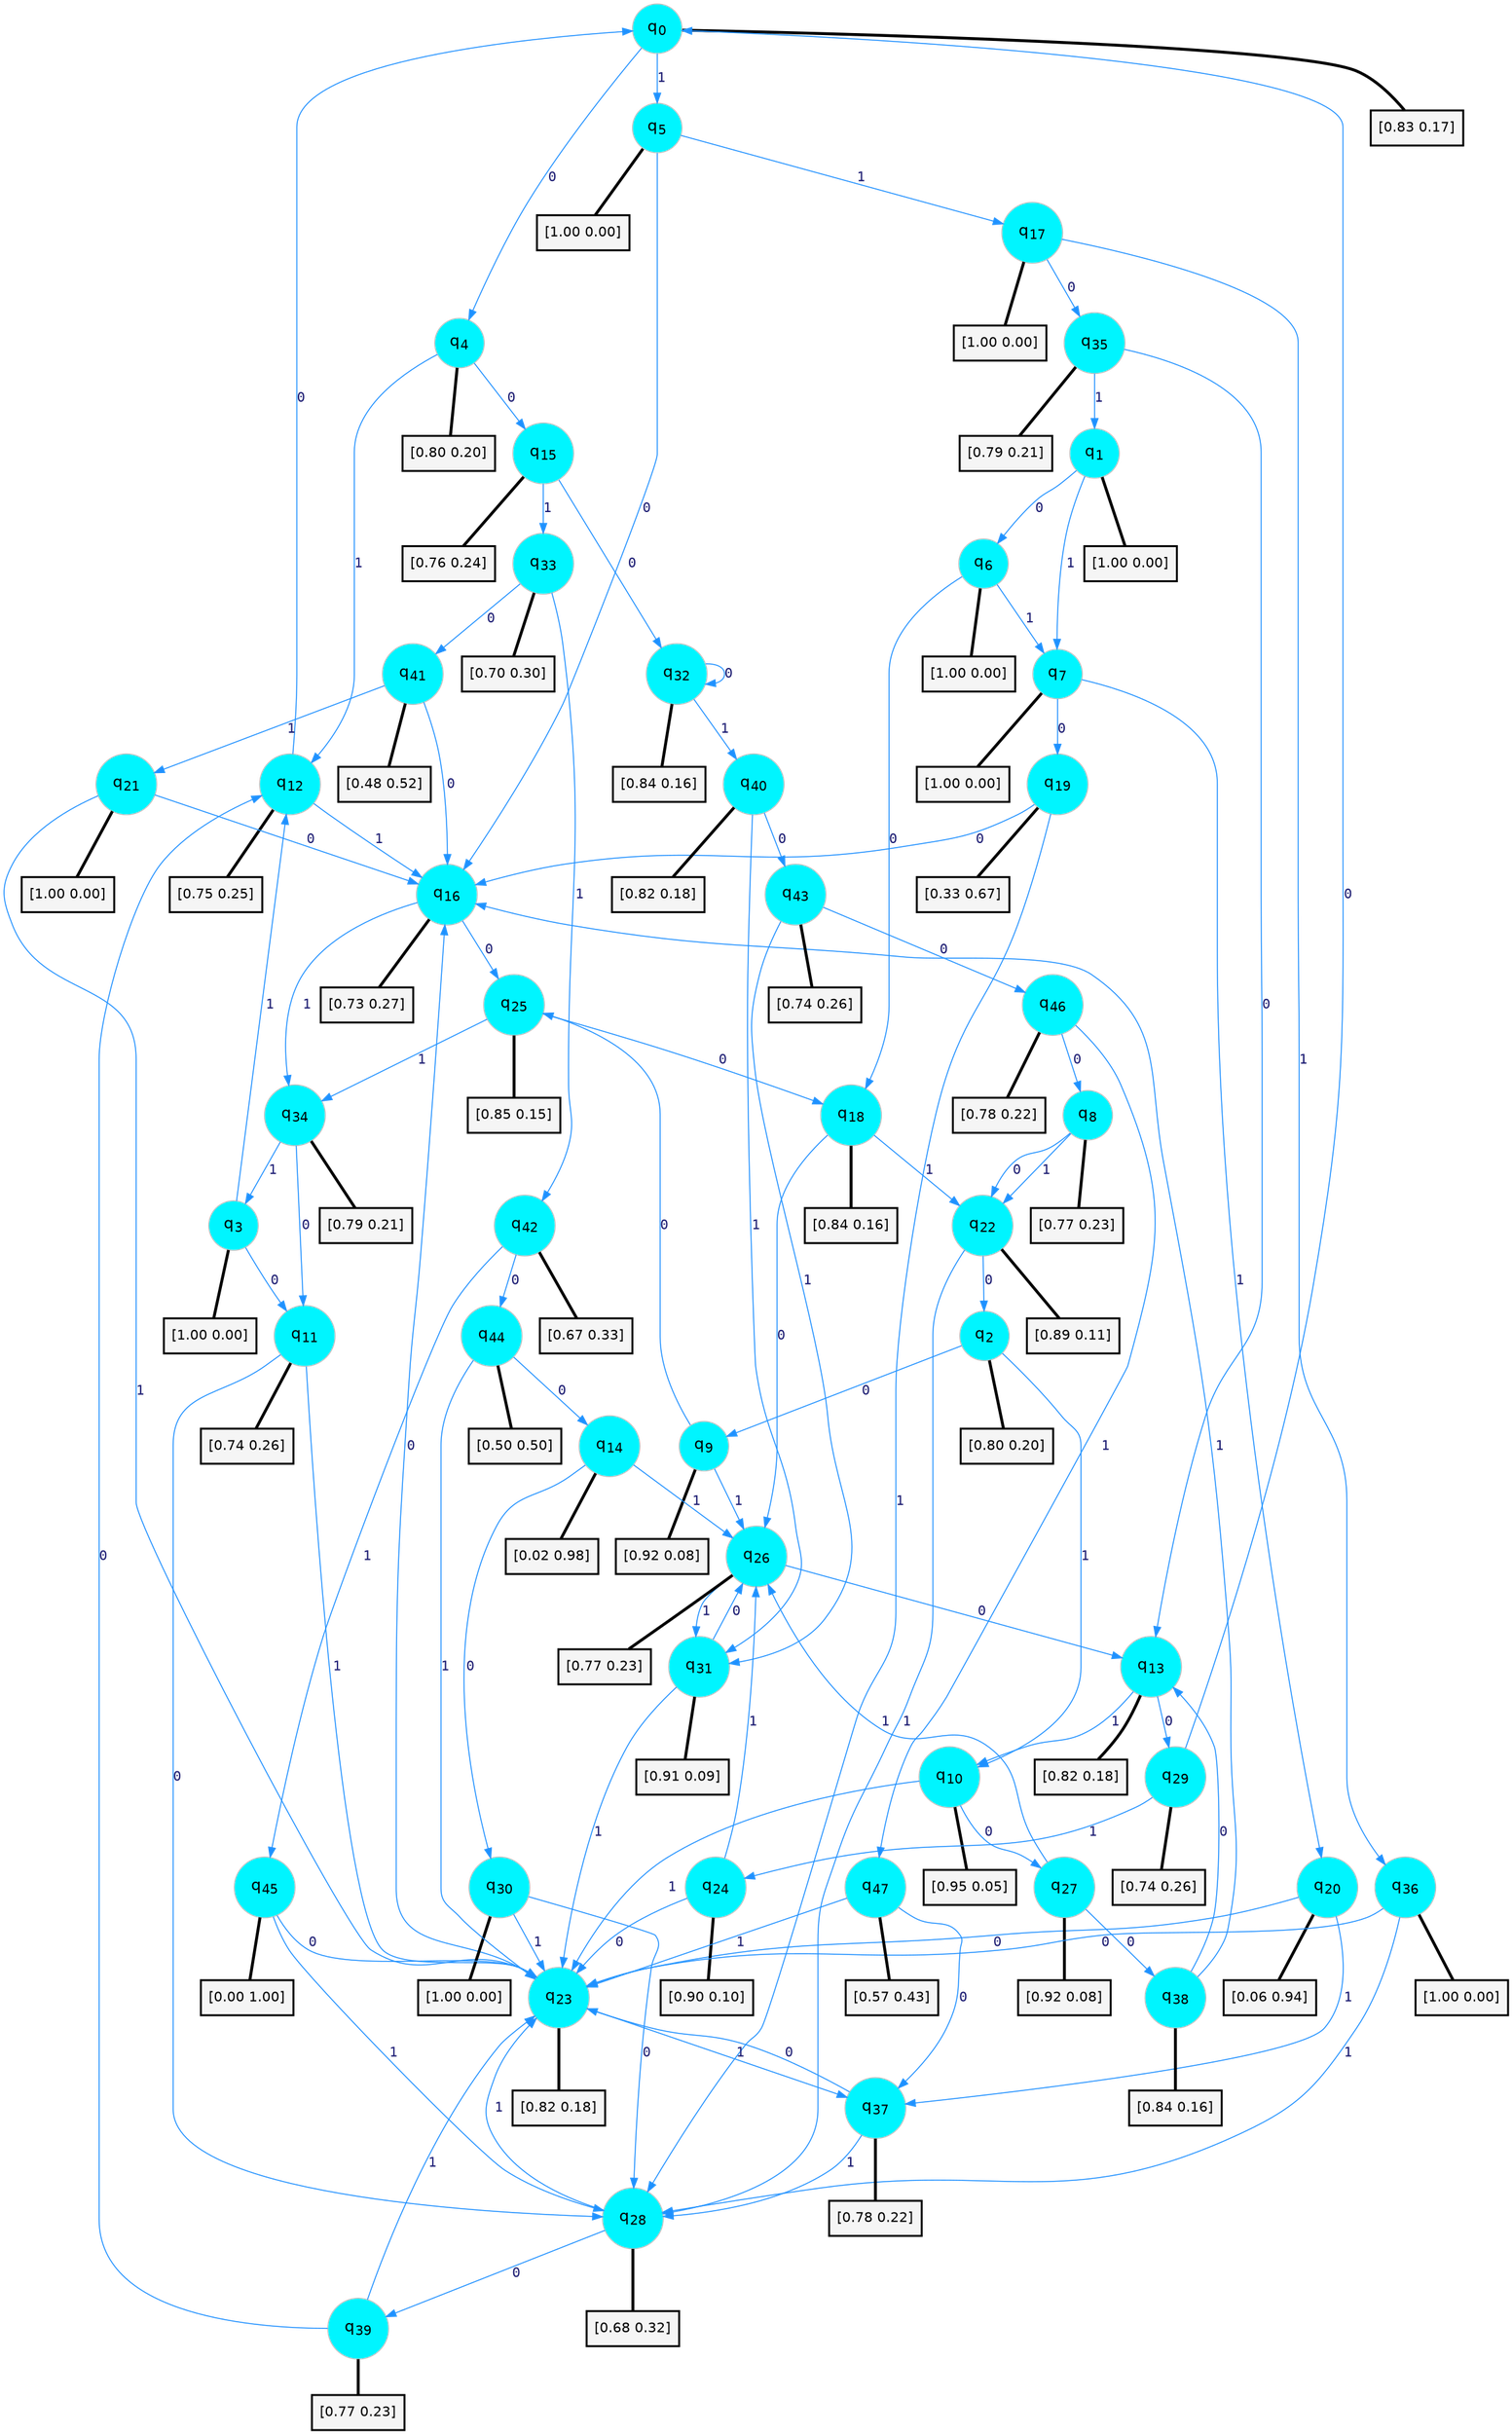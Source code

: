 digraph G {
graph [
bgcolor=transparent, dpi=300, rankdir=TD, size="40,25"];
node [
color=gray, fillcolor=turquoise1, fontcolor=black, fontname=Helvetica, fontsize=16, fontweight=bold, shape=circle, style=filled];
edge [
arrowsize=1, color=dodgerblue1, fontcolor=midnightblue, fontname=courier, fontweight=bold, penwidth=1, style=solid, weight=20];
0[label=<q<SUB>0</SUB>>];
1[label=<q<SUB>1</SUB>>];
2[label=<q<SUB>2</SUB>>];
3[label=<q<SUB>3</SUB>>];
4[label=<q<SUB>4</SUB>>];
5[label=<q<SUB>5</SUB>>];
6[label=<q<SUB>6</SUB>>];
7[label=<q<SUB>7</SUB>>];
8[label=<q<SUB>8</SUB>>];
9[label=<q<SUB>9</SUB>>];
10[label=<q<SUB>10</SUB>>];
11[label=<q<SUB>11</SUB>>];
12[label=<q<SUB>12</SUB>>];
13[label=<q<SUB>13</SUB>>];
14[label=<q<SUB>14</SUB>>];
15[label=<q<SUB>15</SUB>>];
16[label=<q<SUB>16</SUB>>];
17[label=<q<SUB>17</SUB>>];
18[label=<q<SUB>18</SUB>>];
19[label=<q<SUB>19</SUB>>];
20[label=<q<SUB>20</SUB>>];
21[label=<q<SUB>21</SUB>>];
22[label=<q<SUB>22</SUB>>];
23[label=<q<SUB>23</SUB>>];
24[label=<q<SUB>24</SUB>>];
25[label=<q<SUB>25</SUB>>];
26[label=<q<SUB>26</SUB>>];
27[label=<q<SUB>27</SUB>>];
28[label=<q<SUB>28</SUB>>];
29[label=<q<SUB>29</SUB>>];
30[label=<q<SUB>30</SUB>>];
31[label=<q<SUB>31</SUB>>];
32[label=<q<SUB>32</SUB>>];
33[label=<q<SUB>33</SUB>>];
34[label=<q<SUB>34</SUB>>];
35[label=<q<SUB>35</SUB>>];
36[label=<q<SUB>36</SUB>>];
37[label=<q<SUB>37</SUB>>];
38[label=<q<SUB>38</SUB>>];
39[label=<q<SUB>39</SUB>>];
40[label=<q<SUB>40</SUB>>];
41[label=<q<SUB>41</SUB>>];
42[label=<q<SUB>42</SUB>>];
43[label=<q<SUB>43</SUB>>];
44[label=<q<SUB>44</SUB>>];
45[label=<q<SUB>45</SUB>>];
46[label=<q<SUB>46</SUB>>];
47[label=<q<SUB>47</SUB>>];
48[label="[0.83 0.17]", shape=box,fontcolor=black, fontname=Helvetica, fontsize=14, penwidth=2, fillcolor=whitesmoke,color=black];
49[label="[1.00 0.00]", shape=box,fontcolor=black, fontname=Helvetica, fontsize=14, penwidth=2, fillcolor=whitesmoke,color=black];
50[label="[0.80 0.20]", shape=box,fontcolor=black, fontname=Helvetica, fontsize=14, penwidth=2, fillcolor=whitesmoke,color=black];
51[label="[1.00 0.00]", shape=box,fontcolor=black, fontname=Helvetica, fontsize=14, penwidth=2, fillcolor=whitesmoke,color=black];
52[label="[0.80 0.20]", shape=box,fontcolor=black, fontname=Helvetica, fontsize=14, penwidth=2, fillcolor=whitesmoke,color=black];
53[label="[1.00 0.00]", shape=box,fontcolor=black, fontname=Helvetica, fontsize=14, penwidth=2, fillcolor=whitesmoke,color=black];
54[label="[1.00 0.00]", shape=box,fontcolor=black, fontname=Helvetica, fontsize=14, penwidth=2, fillcolor=whitesmoke,color=black];
55[label="[1.00 0.00]", shape=box,fontcolor=black, fontname=Helvetica, fontsize=14, penwidth=2, fillcolor=whitesmoke,color=black];
56[label="[0.77 0.23]", shape=box,fontcolor=black, fontname=Helvetica, fontsize=14, penwidth=2, fillcolor=whitesmoke,color=black];
57[label="[0.92 0.08]", shape=box,fontcolor=black, fontname=Helvetica, fontsize=14, penwidth=2, fillcolor=whitesmoke,color=black];
58[label="[0.95 0.05]", shape=box,fontcolor=black, fontname=Helvetica, fontsize=14, penwidth=2, fillcolor=whitesmoke,color=black];
59[label="[0.74 0.26]", shape=box,fontcolor=black, fontname=Helvetica, fontsize=14, penwidth=2, fillcolor=whitesmoke,color=black];
60[label="[0.75 0.25]", shape=box,fontcolor=black, fontname=Helvetica, fontsize=14, penwidth=2, fillcolor=whitesmoke,color=black];
61[label="[0.82 0.18]", shape=box,fontcolor=black, fontname=Helvetica, fontsize=14, penwidth=2, fillcolor=whitesmoke,color=black];
62[label="[0.02 0.98]", shape=box,fontcolor=black, fontname=Helvetica, fontsize=14, penwidth=2, fillcolor=whitesmoke,color=black];
63[label="[0.76 0.24]", shape=box,fontcolor=black, fontname=Helvetica, fontsize=14, penwidth=2, fillcolor=whitesmoke,color=black];
64[label="[0.73 0.27]", shape=box,fontcolor=black, fontname=Helvetica, fontsize=14, penwidth=2, fillcolor=whitesmoke,color=black];
65[label="[1.00 0.00]", shape=box,fontcolor=black, fontname=Helvetica, fontsize=14, penwidth=2, fillcolor=whitesmoke,color=black];
66[label="[0.84 0.16]", shape=box,fontcolor=black, fontname=Helvetica, fontsize=14, penwidth=2, fillcolor=whitesmoke,color=black];
67[label="[0.33 0.67]", shape=box,fontcolor=black, fontname=Helvetica, fontsize=14, penwidth=2, fillcolor=whitesmoke,color=black];
68[label="[0.06 0.94]", shape=box,fontcolor=black, fontname=Helvetica, fontsize=14, penwidth=2, fillcolor=whitesmoke,color=black];
69[label="[1.00 0.00]", shape=box,fontcolor=black, fontname=Helvetica, fontsize=14, penwidth=2, fillcolor=whitesmoke,color=black];
70[label="[0.89 0.11]", shape=box,fontcolor=black, fontname=Helvetica, fontsize=14, penwidth=2, fillcolor=whitesmoke,color=black];
71[label="[0.82 0.18]", shape=box,fontcolor=black, fontname=Helvetica, fontsize=14, penwidth=2, fillcolor=whitesmoke,color=black];
72[label="[0.90 0.10]", shape=box,fontcolor=black, fontname=Helvetica, fontsize=14, penwidth=2, fillcolor=whitesmoke,color=black];
73[label="[0.85 0.15]", shape=box,fontcolor=black, fontname=Helvetica, fontsize=14, penwidth=2, fillcolor=whitesmoke,color=black];
74[label="[0.77 0.23]", shape=box,fontcolor=black, fontname=Helvetica, fontsize=14, penwidth=2, fillcolor=whitesmoke,color=black];
75[label="[0.92 0.08]", shape=box,fontcolor=black, fontname=Helvetica, fontsize=14, penwidth=2, fillcolor=whitesmoke,color=black];
76[label="[0.68 0.32]", shape=box,fontcolor=black, fontname=Helvetica, fontsize=14, penwidth=2, fillcolor=whitesmoke,color=black];
77[label="[0.74 0.26]", shape=box,fontcolor=black, fontname=Helvetica, fontsize=14, penwidth=2, fillcolor=whitesmoke,color=black];
78[label="[1.00 0.00]", shape=box,fontcolor=black, fontname=Helvetica, fontsize=14, penwidth=2, fillcolor=whitesmoke,color=black];
79[label="[0.91 0.09]", shape=box,fontcolor=black, fontname=Helvetica, fontsize=14, penwidth=2, fillcolor=whitesmoke,color=black];
80[label="[0.84 0.16]", shape=box,fontcolor=black, fontname=Helvetica, fontsize=14, penwidth=2, fillcolor=whitesmoke,color=black];
81[label="[0.70 0.30]", shape=box,fontcolor=black, fontname=Helvetica, fontsize=14, penwidth=2, fillcolor=whitesmoke,color=black];
82[label="[0.79 0.21]", shape=box,fontcolor=black, fontname=Helvetica, fontsize=14, penwidth=2, fillcolor=whitesmoke,color=black];
83[label="[0.79 0.21]", shape=box,fontcolor=black, fontname=Helvetica, fontsize=14, penwidth=2, fillcolor=whitesmoke,color=black];
84[label="[1.00 0.00]", shape=box,fontcolor=black, fontname=Helvetica, fontsize=14, penwidth=2, fillcolor=whitesmoke,color=black];
85[label="[0.78 0.22]", shape=box,fontcolor=black, fontname=Helvetica, fontsize=14, penwidth=2, fillcolor=whitesmoke,color=black];
86[label="[0.84 0.16]", shape=box,fontcolor=black, fontname=Helvetica, fontsize=14, penwidth=2, fillcolor=whitesmoke,color=black];
87[label="[0.77 0.23]", shape=box,fontcolor=black, fontname=Helvetica, fontsize=14, penwidth=2, fillcolor=whitesmoke,color=black];
88[label="[0.82 0.18]", shape=box,fontcolor=black, fontname=Helvetica, fontsize=14, penwidth=2, fillcolor=whitesmoke,color=black];
89[label="[0.48 0.52]", shape=box,fontcolor=black, fontname=Helvetica, fontsize=14, penwidth=2, fillcolor=whitesmoke,color=black];
90[label="[0.67 0.33]", shape=box,fontcolor=black, fontname=Helvetica, fontsize=14, penwidth=2, fillcolor=whitesmoke,color=black];
91[label="[0.74 0.26]", shape=box,fontcolor=black, fontname=Helvetica, fontsize=14, penwidth=2, fillcolor=whitesmoke,color=black];
92[label="[0.50 0.50]", shape=box,fontcolor=black, fontname=Helvetica, fontsize=14, penwidth=2, fillcolor=whitesmoke,color=black];
93[label="[0.00 1.00]", shape=box,fontcolor=black, fontname=Helvetica, fontsize=14, penwidth=2, fillcolor=whitesmoke,color=black];
94[label="[0.78 0.22]", shape=box,fontcolor=black, fontname=Helvetica, fontsize=14, penwidth=2, fillcolor=whitesmoke,color=black];
95[label="[0.57 0.43]", shape=box,fontcolor=black, fontname=Helvetica, fontsize=14, penwidth=2, fillcolor=whitesmoke,color=black];
0->4 [label=0];
0->5 [label=1];
0->48 [arrowhead=none, penwidth=3,color=black];
1->6 [label=0];
1->7 [label=1];
1->49 [arrowhead=none, penwidth=3,color=black];
2->9 [label=0];
2->10 [label=1];
2->50 [arrowhead=none, penwidth=3,color=black];
3->11 [label=0];
3->12 [label=1];
3->51 [arrowhead=none, penwidth=3,color=black];
4->15 [label=0];
4->12 [label=1];
4->52 [arrowhead=none, penwidth=3,color=black];
5->16 [label=0];
5->17 [label=1];
5->53 [arrowhead=none, penwidth=3,color=black];
6->18 [label=0];
6->7 [label=1];
6->54 [arrowhead=none, penwidth=3,color=black];
7->19 [label=0];
7->20 [label=1];
7->55 [arrowhead=none, penwidth=3,color=black];
8->22 [label=0];
8->22 [label=1];
8->56 [arrowhead=none, penwidth=3,color=black];
9->25 [label=0];
9->26 [label=1];
9->57 [arrowhead=none, penwidth=3,color=black];
10->27 [label=0];
10->23 [label=1];
10->58 [arrowhead=none, penwidth=3,color=black];
11->28 [label=0];
11->23 [label=1];
11->59 [arrowhead=none, penwidth=3,color=black];
12->0 [label=0];
12->16 [label=1];
12->60 [arrowhead=none, penwidth=3,color=black];
13->29 [label=0];
13->10 [label=1];
13->61 [arrowhead=none, penwidth=3,color=black];
14->30 [label=0];
14->26 [label=1];
14->62 [arrowhead=none, penwidth=3,color=black];
15->32 [label=0];
15->33 [label=1];
15->63 [arrowhead=none, penwidth=3,color=black];
16->25 [label=0];
16->34 [label=1];
16->64 [arrowhead=none, penwidth=3,color=black];
17->35 [label=0];
17->36 [label=1];
17->65 [arrowhead=none, penwidth=3,color=black];
18->26 [label=0];
18->22 [label=1];
18->66 [arrowhead=none, penwidth=3,color=black];
19->16 [label=0];
19->28 [label=1];
19->67 [arrowhead=none, penwidth=3,color=black];
20->23 [label=0];
20->37 [label=1];
20->68 [arrowhead=none, penwidth=3,color=black];
21->16 [label=0];
21->23 [label=1];
21->69 [arrowhead=none, penwidth=3,color=black];
22->2 [label=0];
22->28 [label=1];
22->70 [arrowhead=none, penwidth=3,color=black];
23->16 [label=0];
23->37 [label=1];
23->71 [arrowhead=none, penwidth=3,color=black];
24->23 [label=0];
24->26 [label=1];
24->72 [arrowhead=none, penwidth=3,color=black];
25->18 [label=0];
25->34 [label=1];
25->73 [arrowhead=none, penwidth=3,color=black];
26->13 [label=0];
26->31 [label=1];
26->74 [arrowhead=none, penwidth=3,color=black];
27->38 [label=0];
27->26 [label=1];
27->75 [arrowhead=none, penwidth=3,color=black];
28->39 [label=0];
28->23 [label=1];
28->76 [arrowhead=none, penwidth=3,color=black];
29->0 [label=0];
29->24 [label=1];
29->77 [arrowhead=none, penwidth=3,color=black];
30->28 [label=0];
30->23 [label=1];
30->78 [arrowhead=none, penwidth=3,color=black];
31->26 [label=0];
31->23 [label=1];
31->79 [arrowhead=none, penwidth=3,color=black];
32->32 [label=0];
32->40 [label=1];
32->80 [arrowhead=none, penwidth=3,color=black];
33->41 [label=0];
33->42 [label=1];
33->81 [arrowhead=none, penwidth=3,color=black];
34->11 [label=0];
34->3 [label=1];
34->82 [arrowhead=none, penwidth=3,color=black];
35->13 [label=0];
35->1 [label=1];
35->83 [arrowhead=none, penwidth=3,color=black];
36->23 [label=0];
36->28 [label=1];
36->84 [arrowhead=none, penwidth=3,color=black];
37->23 [label=0];
37->28 [label=1];
37->85 [arrowhead=none, penwidth=3,color=black];
38->13 [label=0];
38->16 [label=1];
38->86 [arrowhead=none, penwidth=3,color=black];
39->12 [label=0];
39->23 [label=1];
39->87 [arrowhead=none, penwidth=3,color=black];
40->43 [label=0];
40->31 [label=1];
40->88 [arrowhead=none, penwidth=3,color=black];
41->16 [label=0];
41->21 [label=1];
41->89 [arrowhead=none, penwidth=3,color=black];
42->44 [label=0];
42->45 [label=1];
42->90 [arrowhead=none, penwidth=3,color=black];
43->46 [label=0];
43->31 [label=1];
43->91 [arrowhead=none, penwidth=3,color=black];
44->14 [label=0];
44->23 [label=1];
44->92 [arrowhead=none, penwidth=3,color=black];
45->23 [label=0];
45->28 [label=1];
45->93 [arrowhead=none, penwidth=3,color=black];
46->8 [label=0];
46->47 [label=1];
46->94 [arrowhead=none, penwidth=3,color=black];
47->37 [label=0];
47->23 [label=1];
47->95 [arrowhead=none, penwidth=3,color=black];
}
